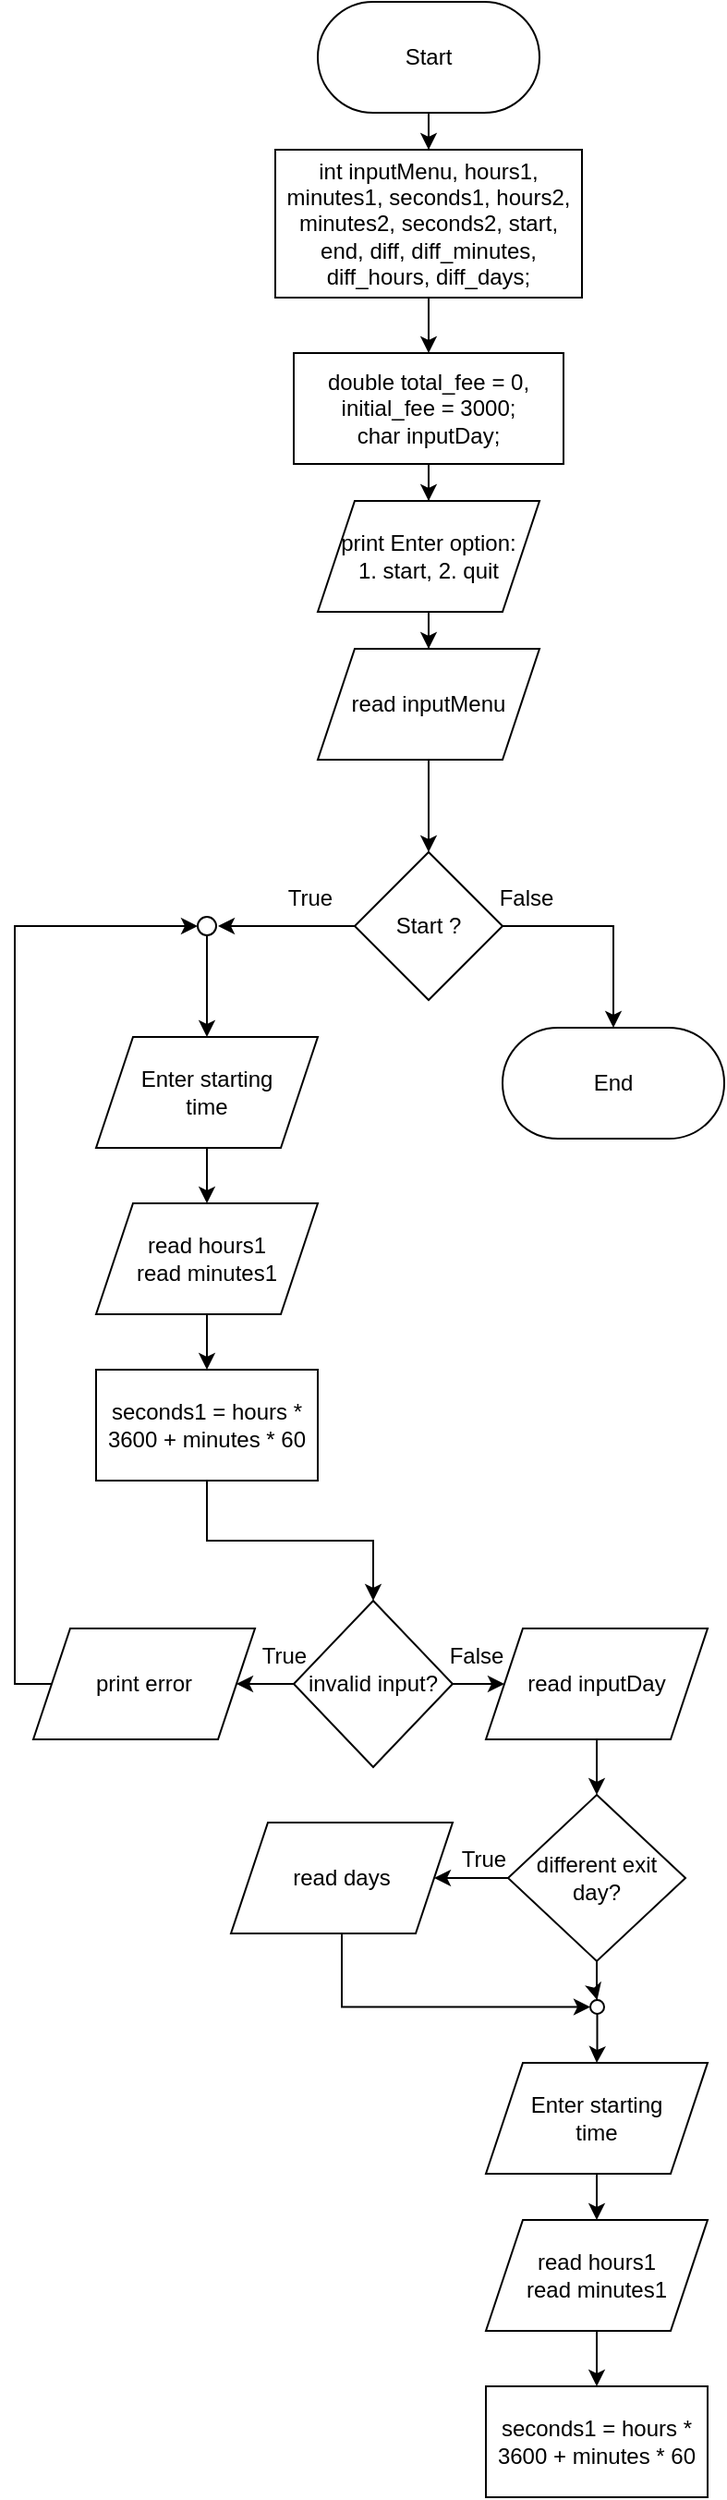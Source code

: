 <mxfile version="21.0.6" type="device"><diagram id="C5RBs43oDa-KdzZeNtuy" name="Page-1"><mxGraphModel dx="230" dy="469" grid="1" gridSize="10" guides="1" tooltips="1" connect="1" arrows="1" fold="1" page="1" pageScale="1" pageWidth="827" pageHeight="1169" math="0" shadow="0"><root><mxCell id="WIyWlLk6GJQsqaUBKTNV-0"/><mxCell id="WIyWlLk6GJQsqaUBKTNV-1" parent="WIyWlLk6GJQsqaUBKTNV-0"/><mxCell id="Q1KsYgdhHUX1GpTsWLBj-20" style="edgeStyle=orthogonalEdgeStyle;rounded=0;orthogonalLoop=1;jettySize=auto;html=1;entryX=0.5;entryY=0;entryDx=0;entryDy=0;" edge="1" parent="WIyWlLk6GJQsqaUBKTNV-1" source="Q1KsYgdhHUX1GpTsWLBj-0" target="Q1KsYgdhHUX1GpTsWLBj-2"><mxGeometry relative="1" as="geometry"/></mxCell><mxCell id="Q1KsYgdhHUX1GpTsWLBj-0" value="Start" style="rounded=1;whiteSpace=wrap;html=1;arcSize=50;" vertex="1" parent="WIyWlLk6GJQsqaUBKTNV-1"><mxGeometry x="354" y="70" width="120" height="60" as="geometry"/></mxCell><mxCell id="Q1KsYgdhHUX1GpTsWLBj-22" style="edgeStyle=orthogonalEdgeStyle;rounded=0;orthogonalLoop=1;jettySize=auto;html=1;entryX=0.5;entryY=0;entryDx=0;entryDy=0;" edge="1" parent="WIyWlLk6GJQsqaUBKTNV-1" source="Q1KsYgdhHUX1GpTsWLBj-1" target="Q1KsYgdhHUX1GpTsWLBj-3"><mxGeometry relative="1" as="geometry"/></mxCell><mxCell id="Q1KsYgdhHUX1GpTsWLBj-1" value="double total_fee = 0, initial_fee = 3000;&lt;br&gt;char inputDay;" style="rounded=0;whiteSpace=wrap;html=1;" vertex="1" parent="WIyWlLk6GJQsqaUBKTNV-1"><mxGeometry x="341" y="260" width="146" height="60" as="geometry"/></mxCell><mxCell id="Q1KsYgdhHUX1GpTsWLBj-21" style="edgeStyle=orthogonalEdgeStyle;rounded=0;orthogonalLoop=1;jettySize=auto;html=1;entryX=0.5;entryY=0;entryDx=0;entryDy=0;" edge="1" parent="WIyWlLk6GJQsqaUBKTNV-1" source="Q1KsYgdhHUX1GpTsWLBj-2" target="Q1KsYgdhHUX1GpTsWLBj-1"><mxGeometry relative="1" as="geometry"/></mxCell><mxCell id="Q1KsYgdhHUX1GpTsWLBj-2" value="int inputMenu, hours1, minutes1, seconds1, hours2, minutes2, seconds2, start, end, diff, diff_minutes, diff_hours, diff_days;" style="rounded=0;whiteSpace=wrap;html=1;" vertex="1" parent="WIyWlLk6GJQsqaUBKTNV-1"><mxGeometry x="331" y="150" width="166" height="80" as="geometry"/></mxCell><mxCell id="Q1KsYgdhHUX1GpTsWLBj-23" style="edgeStyle=orthogonalEdgeStyle;rounded=0;orthogonalLoop=1;jettySize=auto;html=1;entryX=0.5;entryY=0;entryDx=0;entryDy=0;" edge="1" parent="WIyWlLk6GJQsqaUBKTNV-1" source="Q1KsYgdhHUX1GpTsWLBj-3" target="Q1KsYgdhHUX1GpTsWLBj-8"><mxGeometry relative="1" as="geometry"/></mxCell><mxCell id="Q1KsYgdhHUX1GpTsWLBj-3" value="print Enter option:&lt;br&gt;1. start, 2. quit" style="shape=parallelogram;perimeter=parallelogramPerimeter;whiteSpace=wrap;html=1;fixedSize=1;" vertex="1" parent="WIyWlLk6GJQsqaUBKTNV-1"><mxGeometry x="354" y="340" width="120" height="60" as="geometry"/></mxCell><mxCell id="Q1KsYgdhHUX1GpTsWLBj-6" style="edgeStyle=orthogonalEdgeStyle;rounded=0;orthogonalLoop=1;jettySize=auto;html=1;entryX=0.5;entryY=0;entryDx=0;entryDy=0;" edge="1" parent="WIyWlLk6GJQsqaUBKTNV-1" source="Q1KsYgdhHUX1GpTsWLBj-4" target="Q1KsYgdhHUX1GpTsWLBj-5"><mxGeometry relative="1" as="geometry"><Array as="points"><mxPoint x="514" y="570"/></Array></mxGeometry></mxCell><mxCell id="Q1KsYgdhHUX1GpTsWLBj-15" style="edgeStyle=orthogonalEdgeStyle;rounded=0;orthogonalLoop=1;jettySize=auto;html=1;" edge="1" parent="WIyWlLk6GJQsqaUBKTNV-1" source="Q1KsYgdhHUX1GpTsWLBj-4"><mxGeometry relative="1" as="geometry"><mxPoint x="300" y="570" as="targetPoint"/></mxGeometry></mxCell><mxCell id="Q1KsYgdhHUX1GpTsWLBj-4" value="Start ?" style="rhombus;whiteSpace=wrap;html=1;" vertex="1" parent="WIyWlLk6GJQsqaUBKTNV-1"><mxGeometry x="374" y="530" width="80" height="80" as="geometry"/></mxCell><mxCell id="Q1KsYgdhHUX1GpTsWLBj-5" value="End" style="rounded=1;whiteSpace=wrap;html=1;arcSize=50;" vertex="1" parent="WIyWlLk6GJQsqaUBKTNV-1"><mxGeometry x="454" y="625" width="120" height="60" as="geometry"/></mxCell><mxCell id="Q1KsYgdhHUX1GpTsWLBj-24" style="edgeStyle=orthogonalEdgeStyle;rounded=0;orthogonalLoop=1;jettySize=auto;html=1;" edge="1" parent="WIyWlLk6GJQsqaUBKTNV-1" source="Q1KsYgdhHUX1GpTsWLBj-8" target="Q1KsYgdhHUX1GpTsWLBj-4"><mxGeometry relative="1" as="geometry"/></mxCell><mxCell id="Q1KsYgdhHUX1GpTsWLBj-8" value="read inputMenu" style="shape=parallelogram;perimeter=parallelogramPerimeter;whiteSpace=wrap;html=1;fixedSize=1;" vertex="1" parent="WIyWlLk6GJQsqaUBKTNV-1"><mxGeometry x="354" y="420" width="120" height="60" as="geometry"/></mxCell><mxCell id="Q1KsYgdhHUX1GpTsWLBj-25" style="edgeStyle=orthogonalEdgeStyle;rounded=0;orthogonalLoop=1;jettySize=auto;html=1;entryX=0.5;entryY=0;entryDx=0;entryDy=0;" edge="1" parent="WIyWlLk6GJQsqaUBKTNV-1" source="Q1KsYgdhHUX1GpTsWLBj-9" target="Q1KsYgdhHUX1GpTsWLBj-10"><mxGeometry relative="1" as="geometry"/></mxCell><mxCell id="Q1KsYgdhHUX1GpTsWLBj-9" value="Enter starting &lt;br&gt;time" style="shape=parallelogram;perimeter=parallelogramPerimeter;whiteSpace=wrap;html=1;fixedSize=1;" vertex="1" parent="WIyWlLk6GJQsqaUBKTNV-1"><mxGeometry x="234" y="630" width="120" height="60" as="geometry"/></mxCell><mxCell id="Q1KsYgdhHUX1GpTsWLBj-26" style="edgeStyle=orthogonalEdgeStyle;rounded=0;orthogonalLoop=1;jettySize=auto;html=1;entryX=0.5;entryY=0;entryDx=0;entryDy=0;" edge="1" parent="WIyWlLk6GJQsqaUBKTNV-1" source="Q1KsYgdhHUX1GpTsWLBj-10" target="Q1KsYgdhHUX1GpTsWLBj-12"><mxGeometry relative="1" as="geometry"/></mxCell><mxCell id="Q1KsYgdhHUX1GpTsWLBj-10" value="read hours1&lt;br&gt;read minutes1" style="shape=parallelogram;perimeter=parallelogramPerimeter;whiteSpace=wrap;html=1;fixedSize=1;" vertex="1" parent="WIyWlLk6GJQsqaUBKTNV-1"><mxGeometry x="234" y="720" width="120" height="60" as="geometry"/></mxCell><mxCell id="Q1KsYgdhHUX1GpTsWLBj-27" style="edgeStyle=orthogonalEdgeStyle;rounded=0;orthogonalLoop=1;jettySize=auto;html=1;entryX=0.5;entryY=0;entryDx=0;entryDy=0;" edge="1" parent="WIyWlLk6GJQsqaUBKTNV-1" source="Q1KsYgdhHUX1GpTsWLBj-12" target="Q1KsYgdhHUX1GpTsWLBj-13"><mxGeometry relative="1" as="geometry"/></mxCell><mxCell id="Q1KsYgdhHUX1GpTsWLBj-12" value="seconds1 = hours * 3600 + minutes * 60" style="rounded=0;whiteSpace=wrap;html=1;" vertex="1" parent="WIyWlLk6GJQsqaUBKTNV-1"><mxGeometry x="234" y="810" width="120" height="60" as="geometry"/></mxCell><mxCell id="Q1KsYgdhHUX1GpTsWLBj-30" style="edgeStyle=orthogonalEdgeStyle;rounded=0;orthogonalLoop=1;jettySize=auto;html=1;entryX=1;entryY=0.5;entryDx=0;entryDy=0;" edge="1" parent="WIyWlLk6GJQsqaUBKTNV-1" source="Q1KsYgdhHUX1GpTsWLBj-13" target="Q1KsYgdhHUX1GpTsWLBj-29"><mxGeometry relative="1" as="geometry"/></mxCell><mxCell id="Q1KsYgdhHUX1GpTsWLBj-34" style="edgeStyle=orthogonalEdgeStyle;rounded=0;orthogonalLoop=1;jettySize=auto;html=1;" edge="1" parent="WIyWlLk6GJQsqaUBKTNV-1" source="Q1KsYgdhHUX1GpTsWLBj-13" target="Q1KsYgdhHUX1GpTsWLBj-33"><mxGeometry relative="1" as="geometry"/></mxCell><mxCell id="Q1KsYgdhHUX1GpTsWLBj-13" value="invalid input?" style="rhombus;whiteSpace=wrap;html=1;" vertex="1" parent="WIyWlLk6GJQsqaUBKTNV-1"><mxGeometry x="341" y="935" width="86" height="90" as="geometry"/></mxCell><mxCell id="Q1KsYgdhHUX1GpTsWLBj-16" style="edgeStyle=orthogonalEdgeStyle;rounded=0;orthogonalLoop=1;jettySize=auto;html=1;entryX=0.5;entryY=0;entryDx=0;entryDy=0;" edge="1" parent="WIyWlLk6GJQsqaUBKTNV-1" source="Q1KsYgdhHUX1GpTsWLBj-14" target="Q1KsYgdhHUX1GpTsWLBj-9"><mxGeometry relative="1" as="geometry"/></mxCell><mxCell id="Q1KsYgdhHUX1GpTsWLBj-14" value="" style="ellipse;whiteSpace=wrap;html=1;aspect=fixed;" vertex="1" parent="WIyWlLk6GJQsqaUBKTNV-1"><mxGeometry x="289" y="565" width="10" height="10" as="geometry"/></mxCell><mxCell id="Q1KsYgdhHUX1GpTsWLBj-18" value="True" style="text;html=1;strokeColor=none;fillColor=none;align=center;verticalAlign=middle;whiteSpace=wrap;rounded=0;" vertex="1" parent="WIyWlLk6GJQsqaUBKTNV-1"><mxGeometry x="320" y="540" width="60" height="30" as="geometry"/></mxCell><mxCell id="Q1KsYgdhHUX1GpTsWLBj-19" value="False" style="text;html=1;strokeColor=none;fillColor=none;align=center;verticalAlign=middle;whiteSpace=wrap;rounded=0;" vertex="1" parent="WIyWlLk6GJQsqaUBKTNV-1"><mxGeometry x="437" y="540" width="60" height="30" as="geometry"/></mxCell><mxCell id="Q1KsYgdhHUX1GpTsWLBj-28" value="True" style="text;html=1;strokeColor=none;fillColor=none;align=center;verticalAlign=middle;whiteSpace=wrap;rounded=0;" vertex="1" parent="WIyWlLk6GJQsqaUBKTNV-1"><mxGeometry x="306" y="950" width="60" height="30" as="geometry"/></mxCell><mxCell id="Q1KsYgdhHUX1GpTsWLBj-32" style="edgeStyle=orthogonalEdgeStyle;rounded=0;orthogonalLoop=1;jettySize=auto;html=1;entryX=0;entryY=0.5;entryDx=0;entryDy=0;" edge="1" parent="WIyWlLk6GJQsqaUBKTNV-1" source="Q1KsYgdhHUX1GpTsWLBj-29" target="Q1KsYgdhHUX1GpTsWLBj-14"><mxGeometry relative="1" as="geometry"><Array as="points"><mxPoint x="190" y="980"/><mxPoint x="190" y="570"/></Array></mxGeometry></mxCell><mxCell id="Q1KsYgdhHUX1GpTsWLBj-29" value="print error" style="shape=parallelogram;perimeter=parallelogramPerimeter;whiteSpace=wrap;html=1;fixedSize=1;" vertex="1" parent="WIyWlLk6GJQsqaUBKTNV-1"><mxGeometry x="200" y="950" width="120" height="60" as="geometry"/></mxCell><mxCell id="Q1KsYgdhHUX1GpTsWLBj-40" style="edgeStyle=orthogonalEdgeStyle;rounded=0;orthogonalLoop=1;jettySize=auto;html=1;entryX=0.5;entryY=0;entryDx=0;entryDy=0;" edge="1" parent="WIyWlLk6GJQsqaUBKTNV-1" source="Q1KsYgdhHUX1GpTsWLBj-33" target="Q1KsYgdhHUX1GpTsWLBj-36"><mxGeometry relative="1" as="geometry"/></mxCell><mxCell id="Q1KsYgdhHUX1GpTsWLBj-33" value="read inputDay" style="shape=parallelogram;perimeter=parallelogramPerimeter;whiteSpace=wrap;html=1;fixedSize=1;" vertex="1" parent="WIyWlLk6GJQsqaUBKTNV-1"><mxGeometry x="445" y="950" width="120" height="60" as="geometry"/></mxCell><mxCell id="Q1KsYgdhHUX1GpTsWLBj-35" value="False" style="text;html=1;strokeColor=none;fillColor=none;align=center;verticalAlign=middle;whiteSpace=wrap;rounded=0;" vertex="1" parent="WIyWlLk6GJQsqaUBKTNV-1"><mxGeometry x="410" y="950" width="60" height="30" as="geometry"/></mxCell><mxCell id="Q1KsYgdhHUX1GpTsWLBj-39" style="edgeStyle=orthogonalEdgeStyle;rounded=0;orthogonalLoop=1;jettySize=auto;html=1;entryX=1;entryY=0.5;entryDx=0;entryDy=0;" edge="1" parent="WIyWlLk6GJQsqaUBKTNV-1" source="Q1KsYgdhHUX1GpTsWLBj-36" target="Q1KsYgdhHUX1GpTsWLBj-38"><mxGeometry relative="1" as="geometry"/></mxCell><mxCell id="Q1KsYgdhHUX1GpTsWLBj-48" style="edgeStyle=orthogonalEdgeStyle;rounded=0;orthogonalLoop=1;jettySize=auto;html=1;entryX=0.5;entryY=0;entryDx=0;entryDy=0;" edge="1" parent="WIyWlLk6GJQsqaUBKTNV-1" source="Q1KsYgdhHUX1GpTsWLBj-36" target="Q1KsYgdhHUX1GpTsWLBj-47"><mxGeometry relative="1" as="geometry"/></mxCell><mxCell id="Q1KsYgdhHUX1GpTsWLBj-36" value="different exit day?" style="rhombus;whiteSpace=wrap;html=1;" vertex="1" parent="WIyWlLk6GJQsqaUBKTNV-1"><mxGeometry x="457" y="1040" width="96" height="90" as="geometry"/></mxCell><mxCell id="Q1KsYgdhHUX1GpTsWLBj-49" style="edgeStyle=orthogonalEdgeStyle;rounded=0;orthogonalLoop=1;jettySize=auto;html=1;entryX=0;entryY=0.5;entryDx=0;entryDy=0;" edge="1" parent="WIyWlLk6GJQsqaUBKTNV-1" source="Q1KsYgdhHUX1GpTsWLBj-38" target="Q1KsYgdhHUX1GpTsWLBj-47"><mxGeometry relative="1" as="geometry"><Array as="points"><mxPoint x="367" y="1155"/></Array></mxGeometry></mxCell><mxCell id="Q1KsYgdhHUX1GpTsWLBj-38" value="read days" style="shape=parallelogram;perimeter=parallelogramPerimeter;whiteSpace=wrap;html=1;fixedSize=1;" vertex="1" parent="WIyWlLk6GJQsqaUBKTNV-1"><mxGeometry x="307" y="1055" width="120" height="60" as="geometry"/></mxCell><mxCell id="Q1KsYgdhHUX1GpTsWLBj-41" value="True" style="text;html=1;strokeColor=none;fillColor=none;align=center;verticalAlign=middle;whiteSpace=wrap;rounded=0;" vertex="1" parent="WIyWlLk6GJQsqaUBKTNV-1"><mxGeometry x="414" y="1060" width="60" height="30" as="geometry"/></mxCell><mxCell id="Q1KsYgdhHUX1GpTsWLBj-42" style="edgeStyle=orthogonalEdgeStyle;rounded=0;orthogonalLoop=1;jettySize=auto;html=1;entryX=0.5;entryY=0;entryDx=0;entryDy=0;" edge="1" parent="WIyWlLk6GJQsqaUBKTNV-1" source="Q1KsYgdhHUX1GpTsWLBj-43" target="Q1KsYgdhHUX1GpTsWLBj-45"><mxGeometry relative="1" as="geometry"/></mxCell><mxCell id="Q1KsYgdhHUX1GpTsWLBj-43" value="Enter starting &lt;br&gt;time" style="shape=parallelogram;perimeter=parallelogramPerimeter;whiteSpace=wrap;html=1;fixedSize=1;" vertex="1" parent="WIyWlLk6GJQsqaUBKTNV-1"><mxGeometry x="445" y="1185" width="120" height="60" as="geometry"/></mxCell><mxCell id="Q1KsYgdhHUX1GpTsWLBj-44" style="edgeStyle=orthogonalEdgeStyle;rounded=0;orthogonalLoop=1;jettySize=auto;html=1;entryX=0.5;entryY=0;entryDx=0;entryDy=0;" edge="1" parent="WIyWlLk6GJQsqaUBKTNV-1" source="Q1KsYgdhHUX1GpTsWLBj-45" target="Q1KsYgdhHUX1GpTsWLBj-46"><mxGeometry relative="1" as="geometry"/></mxCell><mxCell id="Q1KsYgdhHUX1GpTsWLBj-45" value="read hours1&lt;br&gt;read minutes1" style="shape=parallelogram;perimeter=parallelogramPerimeter;whiteSpace=wrap;html=1;fixedSize=1;" vertex="1" parent="WIyWlLk6GJQsqaUBKTNV-1"><mxGeometry x="445" y="1270" width="120" height="60" as="geometry"/></mxCell><mxCell id="Q1KsYgdhHUX1GpTsWLBj-46" value="seconds1 = hours * 3600 + minutes * 60" style="rounded=0;whiteSpace=wrap;html=1;" vertex="1" parent="WIyWlLk6GJQsqaUBKTNV-1"><mxGeometry x="445" y="1360" width="120" height="60" as="geometry"/></mxCell><mxCell id="Q1KsYgdhHUX1GpTsWLBj-50" style="edgeStyle=orthogonalEdgeStyle;rounded=0;orthogonalLoop=1;jettySize=auto;html=1;entryX=0.5;entryY=0;entryDx=0;entryDy=0;" edge="1" parent="WIyWlLk6GJQsqaUBKTNV-1" source="Q1KsYgdhHUX1GpTsWLBj-47" target="Q1KsYgdhHUX1GpTsWLBj-43"><mxGeometry relative="1" as="geometry"/></mxCell><mxCell id="Q1KsYgdhHUX1GpTsWLBj-47" value="" style="ellipse;whiteSpace=wrap;html=1;aspect=fixed;" vertex="1" parent="WIyWlLk6GJQsqaUBKTNV-1"><mxGeometry x="501.5" y="1151" width="7.5" height="7.5" as="geometry"/></mxCell></root></mxGraphModel></diagram></mxfile>